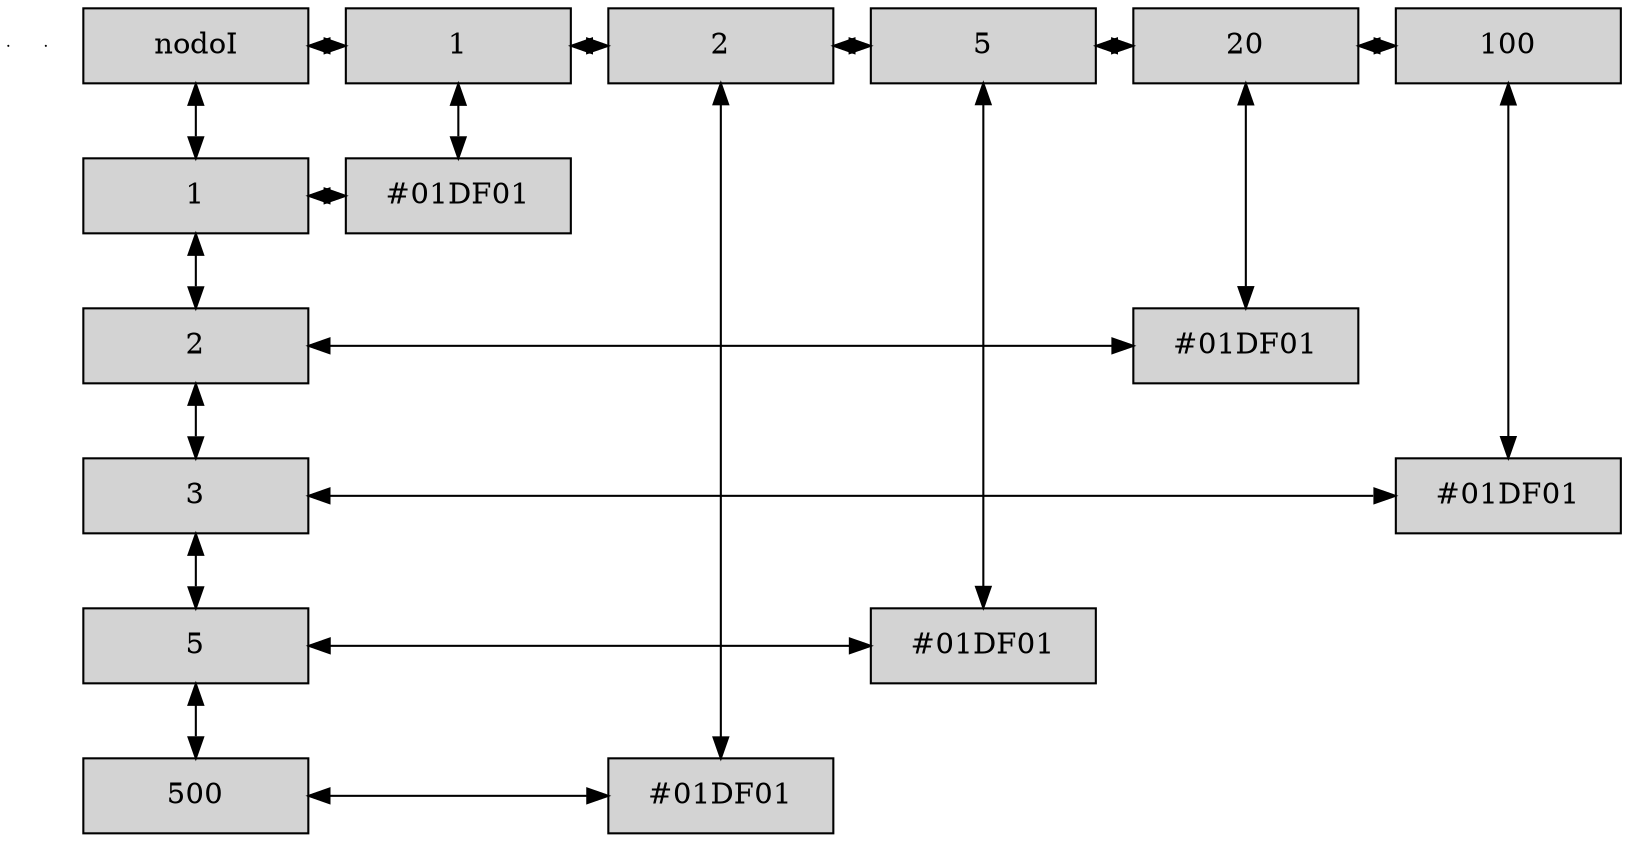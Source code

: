 digraph matriz {
node [shape = box]
edge [dir = both]
e0[ shape = point, width = 0 ];
e1[ shape = point, width = 0 ];
subgraph cluster_1 {
nodo0o0 [ label ="nodoI", width = 1.5, style = filled, group = 1 ];
nodo0o1 [ label ="1", width = 1.5, style = filled, group = 1 ];
nodo0o2 [ label ="2", width = 1.5, style = filled, group = 1 ];
nodo0o3 [ label ="3", width = 1.5, style = filled, group = 1 ];
nodo0o5 [ label ="5", width = 1.5, style = filled, group = 1 ];
nodo0o500 [ label ="500", width = 1.5, style = filled, group = 1 ];
color="White";
}
subgraph cluster_2 {
nodo1o0 [ label ="1", width = 1.5, style = filled, group = 2 ];
nodo1o1 [ label ="#01DF01", width = 1.5, style = filled, group = 2 ];
color="White";
}
subgraph cluster_3 {
nodo2o0 [ label ="2", width = 1.5, style = filled, group = 3 ];
nodo2o500 [ label ="#01DF01", width = 1.5, style = filled, group = 3 ];
color="White";
}
subgraph cluster_4 {
nodo5o0 [ label ="5", width = 1.5, style = filled, group = 4 ];
nodo5o5 [ label ="#01DF01", width = 1.5, style = filled, group = 4 ];
color="White";
}
subgraph cluster_5 {
nodo20o0 [ label ="20", width = 1.5, style = filled, group = 5 ];
nodo20o2 [ label ="#01DF01", width = 1.5, style = filled, group = 5 ];
color="White";
}
subgraph cluster_6 {
nodo100o0 [ label ="100", width = 1.5, style = filled, group = 6 ];
nodo100o3 [ label ="#01DF01", width = 1.5, style = filled, group = 6 ];
color="White";
}
nodo0o0->nodo0o1
nodo1o0->nodo1o1
nodo2o0->nodo2o500
nodo5o0->nodo5o5
nodo20o0->nodo20o2
nodo100o0->nodo100o3
rank = same { nodo0o0->nodo1o0->nodo2o0->nodo5o0->nodo20o0->nodo100o0 };
nodo0o1->nodo0o2
rank = same { nodo0o1->nodo1o1 };
nodo0o2->nodo0o3
rank = same { nodo0o2->nodo20o2 };
nodo0o3->nodo0o5
rank = same { nodo0o3->nodo100o3 };
nodo0o5->nodo0o500
rank = same { nodo0o5->nodo5o5 };
rank = same { nodo0o500->nodo2o500 };
}
